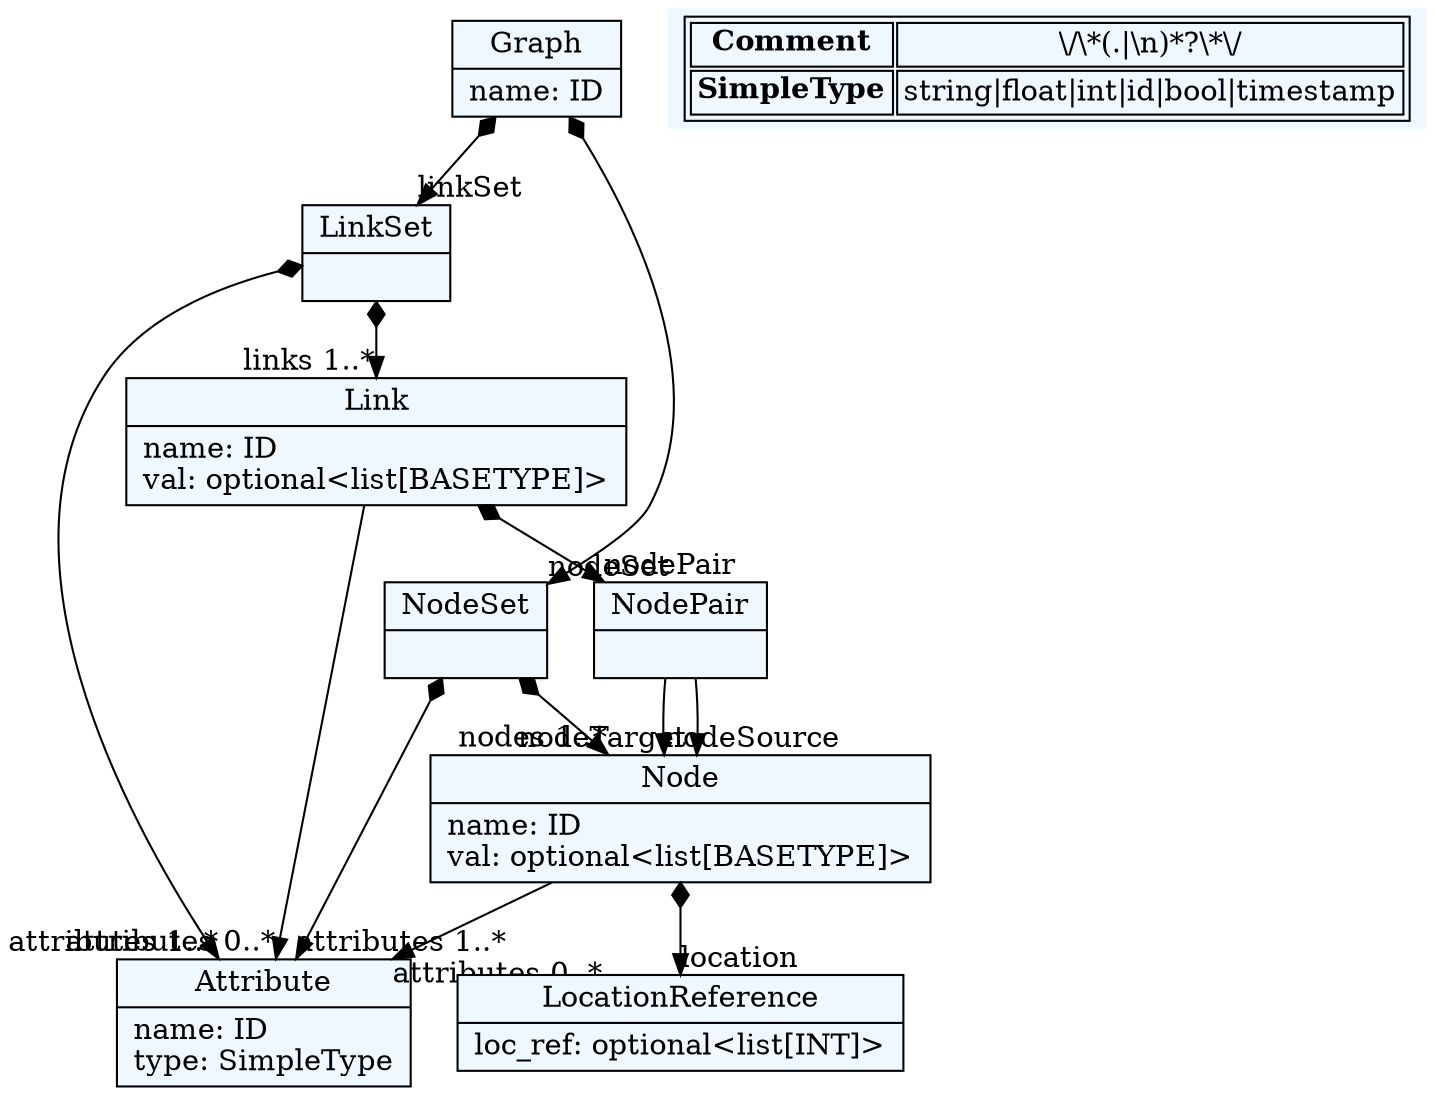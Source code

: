
    digraph textX {
    fontname = "Bitstream Vera Sans"
    fontsize = 8
    node[
        shape=record,
        style=filled,
        fillcolor=aliceblue
    ]
    nodesep = 0.3
    edge[dir=black,arrowtail=empty]


2481599998104[ label="{Graph|name: ID\l}"]

2481599994328[ label="{NodeSet|}"]

2481599966952[ label="{LinkSet|}"]

2481600007544[ label="{Node|name: ID\lval: optional\<list[BASETYPE]\>\l}"]

2481599999992[ label="{NodePair|}"]

2481600000936[ label="{Link|name: ID\lval: optional\<list[BASETYPE]\>\l}"]

2481600010376[ label="{Attribute|name: ID\ltype: SimpleType\l}"]

2481600009432[ label="{LocationReference|loc_ref: optional\<list[INT]\>\l}"]



2481599998104 -> 2481599994328[arrowtail=diamond, dir=both, headlabel="nodeSet "]
2481599998104 -> 2481599966952[arrowtail=diamond, dir=both, headlabel="linkSet "]
2481599994328 -> 2481600010376[arrowtail=diamond, dir=both, headlabel="attributes 1..*"]
2481599994328 -> 2481600007544[arrowtail=diamond, dir=both, headlabel="nodes 1..*"]
2481599966952 -> 2481600010376[arrowtail=diamond, dir=both, headlabel="attributes 1..*"]
2481599966952 -> 2481600000936[arrowtail=diamond, dir=both, headlabel="links 1..*"]
2481600007544 -> 2481600010376[headlabel="attributes 0..*"]
2481600007544 -> 2481600009432[arrowtail=diamond, dir=both, headlabel="location "]
2481599999992 -> 2481600007544[headlabel="nodeSource "]
2481599999992 -> 2481600007544[headlabel="nodeTarget "]
2481600000936 -> 2481600010376[headlabel="attributes 0..*"]
2481600000936 -> 2481599999992[arrowtail=diamond, dir=both, headlabel="nodePair "]
match_rules [ shape=plaintext, label=< <table>
	<tr>
		<td><b>Comment</b></td><td>\/\*(.|\n)*?\*\/</td>
	</tr>
	<tr>
		<td><b>SimpleType</b></td><td>string|float|int|id|bool|timestamp</td>
	</tr>
</table> >]


}
